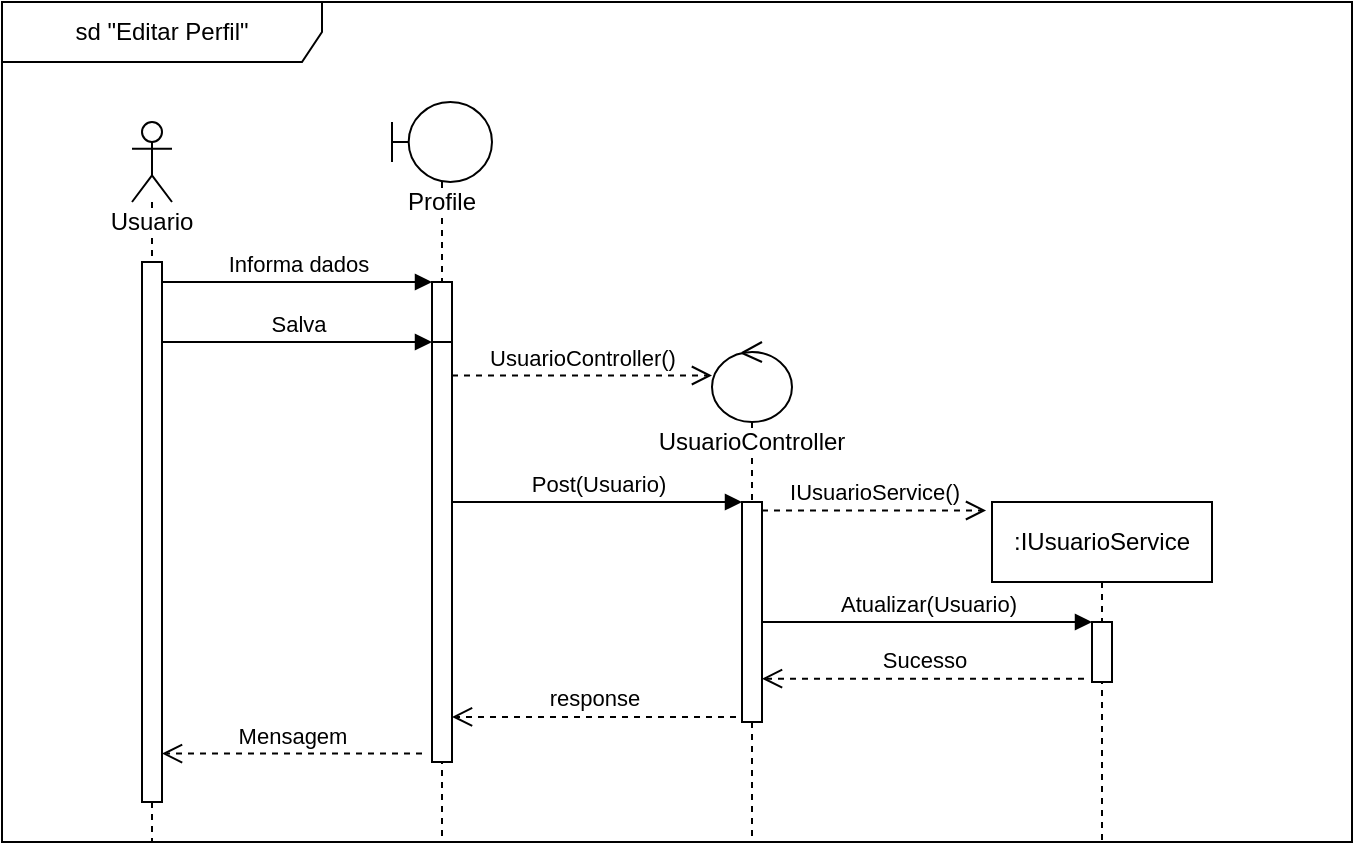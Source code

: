 <mxfile version="10.4.9" type="google"><diagram id="P4jOVDJPxoXGQpCdXI9I" name="Page-1"><mxGraphModel dx="568" dy="747" grid="1" gridSize="10" guides="1" tooltips="1" connect="1" arrows="1" fold="1" page="1" pageScale="1" pageWidth="826" pageHeight="1169" math="0" shadow="0"><root><mxCell id="0"/><mxCell id="1" parent="0"/><mxCell id="5EKzS0rayZQQfK6AZytF-1" value="sd &quot;Editar Perfil&quot;" style="shape=umlFrame;whiteSpace=wrap;html=1;width=160;height=30;" vertex="1" parent="1"><mxGeometry x="1245" y="70" width="675" height="420" as="geometry"/></mxCell><mxCell id="5EKzS0rayZQQfK6AZytF-2" value="Usuario" style="shape=umlLifeline;participant=umlActor;perimeter=lifelinePerimeter;whiteSpace=wrap;html=1;container=1;collapsible=0;recursiveResize=0;verticalAlign=top;spacingTop=36;labelBackgroundColor=#ffffff;outlineConnect=0;" vertex="1" parent="1"><mxGeometry x="1310" y="130" width="20" height="360" as="geometry"/></mxCell><mxCell id="5EKzS0rayZQQfK6AZytF-3" value="" style="html=1;points=[];perimeter=orthogonalPerimeter;" vertex="1" parent="5EKzS0rayZQQfK6AZytF-2"><mxGeometry x="5" y="70" width="10" height="270" as="geometry"/></mxCell><mxCell id="5EKzS0rayZQQfK6AZytF-4" value="Profile&lt;br&gt;" style="shape=umlLifeline;participant=umlBoundary;perimeter=lifelinePerimeter;whiteSpace=wrap;html=1;container=1;collapsible=0;recursiveResize=0;verticalAlign=top;spacingTop=36;labelBackgroundColor=#ffffff;outlineConnect=0;" vertex="1" parent="1"><mxGeometry x="1440" y="120" width="50" height="370" as="geometry"/></mxCell><mxCell id="5EKzS0rayZQQfK6AZytF-5" value="" style="html=1;points=[];perimeter=orthogonalPerimeter;" vertex="1" parent="5EKzS0rayZQQfK6AZytF-4"><mxGeometry x="20" y="90" width="10" height="30" as="geometry"/></mxCell><mxCell id="5EKzS0rayZQQfK6AZytF-6" value="" style="html=1;points=[];perimeter=orthogonalPerimeter;" vertex="1" parent="5EKzS0rayZQQfK6AZytF-4"><mxGeometry x="20" y="120" width="10" height="210" as="geometry"/></mxCell><mxCell id="5EKzS0rayZQQfK6AZytF-7" value="UsuarioController&lt;br&gt;" style="shape=umlLifeline;participant=umlControl;perimeter=lifelinePerimeter;whiteSpace=wrap;html=1;container=1;collapsible=0;recursiveResize=0;verticalAlign=top;spacingTop=36;labelBackgroundColor=#ffffff;outlineConnect=0;" vertex="1" parent="1"><mxGeometry x="1600" y="240" width="40" height="250" as="geometry"/></mxCell><mxCell id="5EKzS0rayZQQfK6AZytF-8" value="" style="html=1;points=[];perimeter=orthogonalPerimeter;" vertex="1" parent="5EKzS0rayZQQfK6AZytF-7"><mxGeometry x="15" y="80" width="10" height="110" as="geometry"/></mxCell><mxCell id="5EKzS0rayZQQfK6AZytF-9" value=":IUsuarioService" style="shape=umlLifeline;perimeter=lifelinePerimeter;whiteSpace=wrap;html=1;container=1;collapsible=0;recursiveResize=0;outlineConnect=0;" vertex="1" parent="1"><mxGeometry x="1740" y="320" width="110" height="170" as="geometry"/></mxCell><mxCell id="5EKzS0rayZQQfK6AZytF-10" value="" style="html=1;points=[];perimeter=orthogonalPerimeter;" vertex="1" parent="5EKzS0rayZQQfK6AZytF-9"><mxGeometry x="50" y="60" width="10" height="30" as="geometry"/></mxCell><mxCell id="5EKzS0rayZQQfK6AZytF-11" value="Informa dados" style="html=1;verticalAlign=bottom;endArrow=block;entryX=0;entryY=0;" edge="1" parent="1" source="5EKzS0rayZQQfK6AZytF-3" target="5EKzS0rayZQQfK6AZytF-5"><mxGeometry relative="1" as="geometry"><mxPoint x="1390" y="220" as="sourcePoint"/></mxGeometry></mxCell><mxCell id="5EKzS0rayZQQfK6AZytF-12" value="Salva" style="html=1;verticalAlign=bottom;endArrow=block;entryX=0;entryY=0;" edge="1" parent="1" source="5EKzS0rayZQQfK6AZytF-3" target="5EKzS0rayZQQfK6AZytF-6"><mxGeometry relative="1" as="geometry"><mxPoint x="1257.5" y="475" as="sourcePoint"/></mxGeometry></mxCell><mxCell id="5EKzS0rayZQQfK6AZytF-13" value="UsuarioController()" style="html=1;verticalAlign=bottom;endArrow=open;dashed=1;endSize=8;entryX=0;entryY=0.067;entryDx=0;entryDy=0;entryPerimeter=0;" edge="1" parent="1" source="5EKzS0rayZQQfK6AZytF-6" target="5EKzS0rayZQQfK6AZytF-7"><mxGeometry relative="1" as="geometry"><mxPoint x="1750" y="460" as="sourcePoint"/><mxPoint x="1670" y="460" as="targetPoint"/></mxGeometry></mxCell><mxCell id="5EKzS0rayZQQfK6AZytF-14" value="Post(Usuario)" style="html=1;verticalAlign=bottom;endArrow=block;entryX=0;entryY=0;" edge="1" parent="1" source="5EKzS0rayZQQfK6AZytF-6" target="5EKzS0rayZQQfK6AZytF-8"><mxGeometry relative="1" as="geometry"><mxPoint x="1545" y="335" as="sourcePoint"/></mxGeometry></mxCell><mxCell id="5EKzS0rayZQQfK6AZytF-15" value="response&lt;br&gt;" style="html=1;verticalAlign=bottom;endArrow=open;dashed=1;endSize=8;exitX=-0.3;exitY=0.977;exitDx=0;exitDy=0;exitPerimeter=0;" edge="1" parent="1" source="5EKzS0rayZQQfK6AZytF-8" target="5EKzS0rayZQQfK6AZytF-6"><mxGeometry relative="1" as="geometry"><mxPoint x="1545" y="411" as="targetPoint"/></mxGeometry></mxCell><mxCell id="5EKzS0rayZQQfK6AZytF-16" value="&lt;span&gt;IUsuarioService()&lt;/span&gt;" style="html=1;verticalAlign=bottom;endArrow=open;dashed=1;endSize=8;entryX=-0.027;entryY=0.025;entryDx=0;entryDy=0;entryPerimeter=0;" edge="1" parent="1" source="5EKzS0rayZQQfK6AZytF-8" target="5EKzS0rayZQQfK6AZytF-9"><mxGeometry relative="1" as="geometry"><mxPoint x="1450" y="700" as="sourcePoint"/><mxPoint x="1710" y="320" as="targetPoint"/></mxGeometry></mxCell><mxCell id="5EKzS0rayZQQfK6AZytF-17" value="Atualizar(Usuario)" style="html=1;verticalAlign=bottom;endArrow=block;entryX=0;entryY=0;" edge="1" parent="1" source="5EKzS0rayZQQfK6AZytF-8" target="5EKzS0rayZQQfK6AZytF-10"><mxGeometry relative="1" as="geometry"><mxPoint x="1720" y="380" as="sourcePoint"/></mxGeometry></mxCell><mxCell id="5EKzS0rayZQQfK6AZytF-18" value="Mensagem" style="html=1;verticalAlign=bottom;endArrow=open;dashed=1;endSize=8;exitX=-0.5;exitY=0.98;exitDx=0;exitDy=0;exitPerimeter=0;" edge="1" parent="1" source="5EKzS0rayZQQfK6AZytF-6" target="5EKzS0rayZQQfK6AZytF-3"><mxGeometry relative="1" as="geometry"><mxPoint x="1440" y="440" as="sourcePoint"/><mxPoint x="1360" y="440" as="targetPoint"/></mxGeometry></mxCell><mxCell id="5EKzS0rayZQQfK6AZytF-22" value="Sucesso" style="html=1;verticalAlign=bottom;endArrow=open;dashed=1;endSize=8;exitX=-0.4;exitY=0.944;exitDx=0;exitDy=0;exitPerimeter=0;" edge="1" parent="1" source="5EKzS0rayZQQfK6AZytF-10" target="5EKzS0rayZQQfK6AZytF-8"><mxGeometry relative="1" as="geometry"><mxPoint x="1480" y="605" as="targetPoint"/><mxPoint x="1625" y="605" as="sourcePoint"/></mxGeometry></mxCell></root></mxGraphModel></diagram></mxfile>